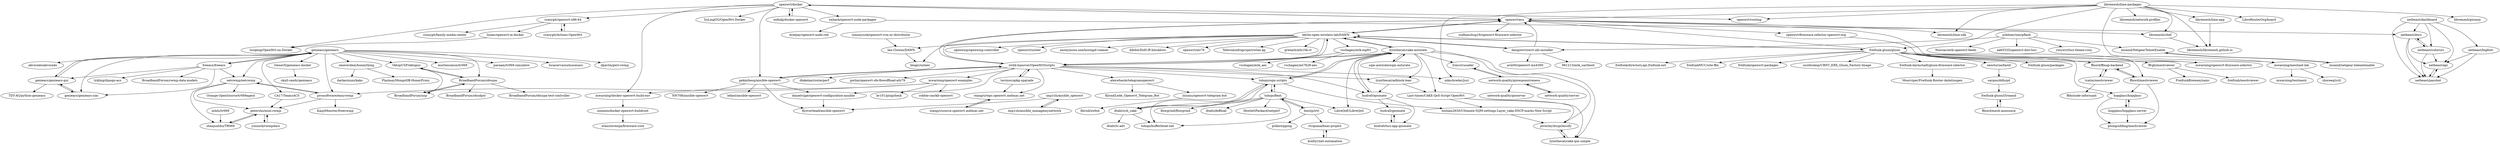 digraph G {
"genieacs/genieacs" -> "genieacs/genieacs-gui"
"genieacs/genieacs" -> "genieacs/genieacs-sim"
"genieacs/genieacs" -> "freeacs/freeacs"
"genieacs/genieacs" -> "GeiserX/genieacs-docker"
"genieacs/genieacs" -> "pivasoftware/easycwmp"
"genieacs/genieacs" -> "netcwmp/netcwmp"
"genieacs/genieacs" -> "CA17/TeamsACS"
"genieacs/genieacs" -> "OktopUSP/oktopus"
"genieacs/genieacs" -> "mortensimon/tr069"
"genieacs/genieacs" -> "omererdem/honeything"
"genieacs/genieacs" -> "BroadbandForum/obuspa"
"genieacs/genieacs" -> "paraam/tr069-simulator"
"genieacs/genieacs" -> "lucacervasio/mosesacs"
"genieacs/genieacs" -> "dpavlin/perl-cwmp"
"genieacs/genieacs" -> "akvorado/akvorado" ["e"=1]
"openwrt/docker" -> "oofnikj/docker-openwrt"
"openwrt/docker" -> "openwrt/asu"
"openwrt/docker" -> "crazygit/openwrt-x86-64"
"openwrt/docker" -> "SuLingGG/OpenWrt-Docker" ["e"=1]
"openwrt/docker" -> "openwrt/routing" ["e"=1]
"openwrt/docker" -> "mwarning/docker-openwrt-build-env"
"openwrt/docker" -> "luoqeng/OpenWrt-on-Docker"
"openwrt/docker" -> "gekmihesg/ansible-openwrt"
"openwrt/docker" -> "nxhack/openwrt-node-packages"
"libremesh/chef" -> "libremesh/libremesh.github.io"
"genieacs/genieacs-gui" -> "genieacs/genieacs-sim"
"genieacs/genieacs-gui" -> "genieacs/genieacs"
"genieacs/genieacs-gui" -> "TDT-AG/python-genieacs"
"rtripiana/bnas-project" -> "kceltyr/net-automation"
"kceltyr/net-automation" -> "rtripiana/bnas-project"
"BroadbandForum/obuspa" -> "BroadbandForum/usp"
"BroadbandForum/obuspa" -> "OktopUSP/oktopus"
"BroadbandForum/obuspa" -> "BroadbandForum/obuspa-test-controller"
"BroadbandForum/obuspa" -> "BroadbandForum/obudpst"
"vschagen/mtk-eip93" -> "vschagen/mt7628-aes"
"vschagen/mtk-eip93" -> "vschagen/mtk_aes"
"libremesh/lime-packages" -> "libremesh/lime-sdk"
"libremesh/lime-packages" -> "libremesh/lime-app"
"libremesh/lime-packages" -> "libremesh/network-profiles"
"libremesh/lime-packages" -> "openwrt/asu"
"libremesh/lime-packages" -> "mwarning/meshnet-lab"
"libremesh/lime-packages" -> "LibreRouterOrg/board"
"libremesh/lime-packages" -> "openwrt/routing" ["e"=1]
"libremesh/lime-packages" -> "libremesh/chef"
"libremesh/lime-packages" -> "freifunk-gluon/gluon"
"libremesh/lime-packages" -> "mkschreder/juci" ["e"=1]
"libremesh/lime-packages" -> "libremesh/libremesh.github.io"
"libremesh/lime-packages" -> "libremesh/pirania"
"noonien/docker-openwrt-buildroot" -> "wlanslovenija/firmware-core"
"mwarning/docker-openwrt-build-env" -> "noonien/docker-openwrt-buildroot"
"lisaac/openwrt-in-docker" -> "luoqeng/OpenWrt-on-Docker"
"freeacs/freeacs" -> "genieacs/genieacs-sim"
"freeacs/freeacs" -> "genieacs/genieacs"
"freeacs/freeacs" -> "tykling/django-acs"
"freeacs/freeacs" -> "genieacs/genieacs-gui"
"freeacs/freeacs" -> "netcwmp/netcwmp"
"freeacs/freeacs" -> "BroadbandForum/cwmp-data-models"
"stangri/source.openwrt.melmac.net" -> "stangri/repo.openwrt.melmac.net"
"heistp/irtt" -> "tohojo/flent"
"heistp/irtt" -> "pollere/pping"
"heistp/irtt" -> "rtripiana/bnas-project"
"GeiserX/genieacs-docker" -> "skull-candy/genieacs"
"netcwmp/netcwmp" -> "pivasoftware/easycwmp"
"netcwmp/netcwmp" -> "petersho/mini-cwmp"
"netcwmp/netcwmp" -> "Orange-OpenSource/tr069agent"
"netcwmp/netcwmp" -> "zhaojunhhu/TR069"
"pivasoftware/easycwmp" -> "netcwmp/netcwmp"
"pivasoftware/easycwmp" -> "petersho/mini-cwmp"
"pivasoftware/easycwmp" -> "KanjiMonster/freecwmp"
"hisham2630/Ultimate-SQM-settings-Layer_cake-DSCP-marks-New-Script" -> "jeverley/dscpclassify"
"crazygit/openwrt-x86-64" -> "crazygit/Actions-OpenWrt"
"crazygit/openwrt-x86-64" -> "crazygit/family-media-center"
"crazygit/openwrt-x86-64" -> "lisaac/openwrt-in-docker"
"mwarning/meshnet-lab" -> "mwarning/testmesh"
"mwarning/meshnet-lab" -> "zhoreeq/yctl" ["e"=1]
"Ian-Clowes/DAWN" -> "blogic/usteer"
"oofnikj/docker-openwrt" -> "openwrt/docker"
"neocturne/fastd" -> "sargon/ddhcpd"
"ixiumu/openwrt-telegram-bot" -> "filirnd/owbot"
"mhils/tr069" -> "zhaojunhhu/TR069"
"ffnord/mesh-announce" -> "freifunk-gluon/l3roamd"
"crazygit/Actions-OpenWrt" -> "crazygit/openwrt-x86-64"
"tohojo/sqm-scripts" -> "dtaht/sch_cake"
"tohojo/sqm-scripts" -> "tohojo/flent"
"tohojo/sqm-scripts" -> "tohojo/bufferbloat-net"
"tohojo/sqm-scripts" -> "hisham2630/Ultimate-SQM-settings-Layer_cake-DSCP-marks-New-Script"
"tohojo/sqm-scripts" -> "lynxthecat/cake-autorate"
"dangowrt/owrt-ubi-installer" -> "berlin-open-wireless-lab/DAWN"
"dangowrt/owrt-ubi-installer" -> "981213/mtk_uartboot" ["e"=1]
"dangowrt/owrt-ubi-installer" -> "arix00/openwrt-mx4300" ["e"=1]
"dangowrt/owrt-ubi-installer" -> "openwrt/asu"
"CA17/TeamsACS" -> "petersho/mini-cwmp"
"insanid/NetgearTelnetEnable" -> "insanid/netgear-telenetenable"
"richb-hanover/OpenWrtScripts" -> "tavinus/opkg-upgrade"
"richb-hanover/OpenWrtScripts" -> "openwrt/asu"
"richb-hanover/OpenWrtScripts" -> "lynxthecat/cake-autorate"
"richb-hanover/OpenWrtScripts" -> "berlin-open-wireless-lab/DAWN"
"richb-hanover/OpenWrtScripts" -> "mwarning/openwrt-examples"
"richb-hanover/OpenWrtScripts" -> "dlakelan/routerperf"
"richb-hanover/OpenWrtScripts" -> "danielvijge/openwrt-configuration-ansible"
"richb-hanover/OpenWrtScripts" -> "gekmihesg/ansible-openwrt"
"richb-hanover/OpenWrtScripts" -> "hudra0/qosmate"
"richb-hanover/OpenWrtScripts" -> "alexwbaule/telegramopenwrt"
"richb-hanover/OpenWrtScripts" -> "mkschreder/juci" ["e"=1]
"richb-hanover/OpenWrtScripts" -> "lynxthecat/adblock-lean"
"richb-hanover/OpenWrtScripts" -> "stangri/repo.openwrt.melmac.net"
"richb-hanover/OpenWrtScripts" -> "tohojo/sqm-scripts"
"richb-hanover/OpenWrtScripts" -> "gwlim/openwrt-sfe-flowoffload-ath79" ["e"=1]
"dtaht/sch_cake" -> "dtaht/tc-adv"
"dtaht/sch_cake" -> "tohojo/sqm-scripts"
"dtaht/sch_cake" -> "tohojo/bufferbloat-net"
"netbeast/dashboard" -> "netbeast/bigfoot"
"netbeast/dashboard" -> "netbeast/api"
"netbeast/dashboard" -> "netbeast/passbot"
"netbeast/dashboard" -> "netbeast/docs"
"netbeast/dashboard" -> "netbeast/colorsys"
"insanid/netgear-telenetenable" -> "insanid/NetgearTelnetEnable"
"omererdem/honeything" -> "darkarnium/kako"
"omererdem/honeything" -> "Plazmaz/MongoDB-HoneyProxy"
"danielvijge/openwrt-configuration-ansible" -> "flyoverhead/ansible-openwrt"
"imp1sh/ansible_managemynetwork" -> "imp1sh/ansible_openwrt"
"openwrt/firmware-selector-openwrt-org" -> "mwarning/openwrt-firmware-selector"
"tcatm/meshviewer" -> "ffdo/node-informant"
"tcatm/meshviewer" -> "ffnord/ffmap-backend"
"netbeast/docs" -> "netbeast/api"
"netbeast/docs" -> "netbeast/passbot"
"netbeast/docs" -> "netbeast/colorsys"
"simonyiszk/openwrt-rrm-nr-distributor" -> "Ian-Clowes/DAWN"
"Zoxc/crusader" -> "network-quality/goresponsiveness"
"sqm-autorate/sqm-autorate" -> "lynxthecat/cake-autorate"
"lynxthecat/cake-autorate" -> "sqm-autorate/sqm-autorate"
"lynxthecat/cake-autorate" -> "hudra0/qosmate"
"lynxthecat/cake-autorate" -> "berlin-open-wireless-lab/DAWN"
"lynxthecat/cake-autorate" -> "jeverley/dscpclassify"
"lynxthecat/cake-autorate" -> "richb-hanover/OpenWrtScripts"
"lynxthecat/cake-autorate" -> "LibreQoE/LibreQoS" ["e"=1]
"lynxthecat/cake-autorate" -> "tohojo/sqm-scripts"
"lynxthecat/cake-autorate" -> "Zoxc/crusader"
"lynxthecat/cake-autorate" -> "Last-times/CAKE-QoS-Script-OpenWrt"
"lynxthecat/cake-autorate" -> "lynxthecat/cake-qos-simple"
"lynxthecat/cake-autorate" -> "lynxthecat/adblock-lean"
"network-quality/server" -> "network-quality/goresponsiveness"
"ffnord/meshviewer" -> "ffnord/ffmap-backend"
"ffnord/meshviewer" -> "hopglass/hopglass"
"ffnord/meshviewer" -> "plumpudding/meshviewer"
"network-quality/goresponsiveness" -> "network-quality/server"
"network-quality/goresponsiveness" -> "Zoxc/crusader"
"network-quality/goresponsiveness" -> "network-quality/goserver"
"imp1sh/ansible_openwrt" -> "imp1sh/ansible_managemynetwork"
"imp1sh/ansible_openwrt" -> "flyoverhead/ansible-openwrt"
"Last-times/CAKE-QoS-Script-OpenWrt" -> "jeverley/dscpclassify"
"Last-times/CAKE-QoS-Script-OpenWrt" -> "hisham2630/Ultimate-SQM-settings-Layer_cake-DSCP-marks-New-Script"
"Last-times/CAKE-QoS-Script-OpenWrt" -> "lynxthecat/cake-qos-simple"
"netbeast/api" -> "netbeast/passbot"
"jclehner/nmrpflash" -> "insanid/NetgearTelnetEnable"
"jclehner/nmrpflash" -> "rosywrt/luci-theme-rosy" ["e"=1]
"jclehner/nmrpflash" -> "Nossiac/mtk-openwrt-feeds" ["e"=1]
"jclehner/nmrpflash" -> "aa65535/openwrt-dist-luci" ["e"=1]
"jclehner/nmrpflash" -> "dangowrt/owrt-ubi-installer"
"netbeast/colorsys" -> "netbeast/api"
"netbeast/colorsys" -> "netbeast/passbot"
"netbeast/colorsys" -> "netbeast/docs"
"nxhack/openwrt-node-packages" -> "dceejay/openwrt-node-red"
"nxhack/openwrt-node-packages" -> "netbeast/docs"
"ffnord/ffmap-backend" -> "ffnord/meshviewer"
"ffnord/ffmap-backend" -> "tcatm/meshviewer"
"lynxthecat/cake-qos-simple" -> "jeverley/dscpclassify"
"lynxthecat/adblock-lean" -> "hudra0/qosmate"
"lynxthecat/adblock-lean" -> "Last-times/CAKE-QoS-Script-OpenWrt"
"hopglass/hopglass" -> "hopglass/hopglass-server"
"hopglass/hopglass" -> "plumpudding/meshviewer"
"ffrgb/meshviewer" -> "FreifunkBremen/yanic"
"ffrgb/meshviewer" -> "freifunk/meshviewer"
"jeverley/dscpclassify" -> "lynxthecat/cake-qos-simple"
"netbeast/passbot" -> "netbeast/api"
"yunnick/cwmp4acs" -> "petersho/mini-cwmp"
"hopglass/hopglass-server" -> "hopglass/hopglass"
"hopglass/hopglass-server" -> "plumpudding/meshviewer"
"OktopUSP/oktopus" -> "BroadbandForum/obuspa"
"OktopUSP/oktopus" -> "BroadbandForum/usp"
"freifunk-darmstadt/gluon-firmware-selector" -> "Moorviper/Freifunk-Router-Anleitungen"
"tohojo/flent" -> "heistp/irtt"
"tohojo/flent" -> "dtaht/sch_cake"
"tohojo/flent" -> "tohojo/sqm-scripts"
"tohojo/flent" -> "HewlettPackard/netperf" ["e"=1]
"tohojo/flent" -> "flowgrind/flowgrind"
"tohojo/flent" -> "tohojo/bufferbloat-net"
"tohojo/flent" -> "dtaht/deBloat"
"tohojo/flent" -> "LibreQoE/LibreQoS" ["e"=1]
"libremesh/lime-app" -> "libremesh/libremesh.github.io"
"alexwbaule/telegramopenwrt" -> "ixiumu/openwrt-telegram-bot"
"alexwbaule/telegramopenwrt" -> "filirnd/Lede_Openwrt_Telegram_Bot"
"freifunk-gluon/gluon" -> "ffrgb/meshviewer"
"freifunk-gluon/gluon" -> "freifunk-darmstadt/gluon-firmware-selector"
"freifunk-gluon/gluon" -> "ffnord/meshviewer"
"freifunk-gluon/gluon" -> "freifunk-gluon/packages"
"freifunk-gluon/gluon" -> "freifunk/directory.api.freifunk.net"
"freifunk-gluon/gluon" -> "neocturne/fastd"
"freifunk-gluon/gluon" -> "hopglass/hopglass"
"freifunk-gluon/gluon" -> "berlin-open-wireless-lab/DAWN"
"freifunk-gluon/gluon" -> "freifunkMUC/site-ffm"
"freifunk-gluon/gluon" -> "mwarning/meshnet-lab"
"freifunk-gluon/gluon" -> "openwrt/asu"
"freifunk-gluon/gluon" -> "ffnord/ffmap-backend"
"freifunk-gluon/gluon" -> "mwarning/openwrt-firmware-selector"
"freifunk-gluon/gluon" -> "freifunk/openwrt-packages"
"freifunk-gluon/gluon" -> "oszilloskop/UBNT_ERX_Gluon_Factory-Image"
"hudra0/qosmate" -> "hudra0/luci-app-qosmate"
"hudra0/qosmate" -> "hudra0/geomate"
"hudra0/qosmate" -> "lynxthecat/cake-autorate"
"stangri/repo.openwrt.melmac.net" -> "stangri/source.openwrt.melmac.net"
"genieacs/genieacs-sim" -> "genieacs/genieacs-gui"
"sargon/ddhcpd" -> "freifunk-gluon/l3roamd"
"freifunk-gluon/l3roamd" -> "ffnord/mesh-announce"
"hudra0/geomate" -> "hudra0/luci-app-qosmate"
"hudra0/luci-app-qosmate" -> "hudra0/geomate"
"gekmihesg/ansible-openwrt" -> "NN708/ansible-openwrt"
"gekmihesg/ansible-openwrt" -> "danielvijge/openwrt-configuration-ansible"
"gekmihesg/ansible-openwrt" -> "flyoverhead/ansible-openwrt"
"gekmihesg/ansible-openwrt" -> "richb-hanover/OpenWrtScripts"
"gekmihesg/ansible-openwrt" -> "lefant/ansible-openwrt"
"openwrt/asu" -> "mwarning/openwrt-firmware-selector"
"openwrt/asu" -> "libremesh/chef"
"openwrt/asu" -> "openwrt/firmware-selector-openwrt-org"
"openwrt/asu" -> "berlin-open-wireless-lab/DAWN"
"openwrt/asu" -> "sudhanshug16/openwrt-firmware-selector"
"openwrt/asu" -> "richb-hanover/OpenWrtScripts"
"openwrt/asu" -> "libremesh/lime-sdk"
"openwrt/asu" -> "openwrt/docker"
"mwarning/openwrt-examples" -> "robbie-cao/kb-openwrt"
"mwarning/openwrt-examples" -> "br101/pingcheck"
"mwarning/openwrt-examples" -> "pivasoftware/easycwmp"
"mwarning/openwrt-examples" -> "mwarning/docker-openwrt-build-env"
"tavinus/opkg-upgrade" -> "richb-hanover/OpenWrtScripts"
"tavinus/opkg-upgrade" -> "stangri/repo.openwrt.melmac.net"
"berlin-open-wireless-lab/DAWN" -> "Ian-Clowes/DAWN"
"berlin-open-wireless-lab/DAWN" -> "openwrt/asu"
"berlin-open-wireless-lab/DAWN" -> "lynxthecat/cake-autorate"
"berlin-open-wireless-lab/DAWN" -> "openwisp/openwisp-controller" ["e"=1]
"berlin-open-wireless-lab/DAWN" -> "dangowrt/owrt-ubi-installer"
"berlin-open-wireless-lab/DAWN" -> "openwrt/usteer"
"berlin-open-wireless-lab/DAWN" -> "anonymous-one/hostapd-roamer"
"berlin-open-wireless-lab/DAWN" -> "richb-hanover/OpenWrtScripts"
"berlin-open-wireless-lab/DAWN" -> "dibdot/DoH-IP-blocklists" ["e"=1]
"berlin-open-wireless-lab/DAWN" -> "openwrt/mt76" ["e"=1]
"berlin-open-wireless-lab/DAWN" -> "freifunk-gluon/gluon"
"berlin-open-wireless-lab/DAWN" -> "Telecominfraproject/wlan-ap" ["e"=1]
"berlin-open-wireless-lab/DAWN" -> "blogic/usteer"
"berlin-open-wireless-lab/DAWN" -> "greearb/ath10k-ct" ["e"=1]
"berlin-open-wireless-lab/DAWN" -> "vschagen/mtk-eip93"
"BroadbandForum/usp" -> "BroadbandForum/obuspa"
"netbeast/bigfoot" -> "netbeast/api"
"netbeast/bigfoot" -> "netbeast/passbot"
"zhaojunhhu/TR069" -> "petersho/mini-cwmp"
"petersho/mini-cwmp" -> "zhaojunhhu/TR069"
"petersho/mini-cwmp" -> "yunnick/cwmp4acs"
"genieacs/genieacs" ["l"="-64.91,14.573"]
"genieacs/genieacs-gui" ["l"="-64.91,14.598"]
"genieacs/genieacs-sim" ["l"="-64.891,14.591"]
"freeacs/freeacs" ["l"="-64.879,14.573"]
"GeiserX/genieacs-docker" ["l"="-64.908,14.522"]
"pivasoftware/easycwmp" ["l"="-64.825,14.618"]
"netcwmp/netcwmp" ["l"="-64.856,14.6"]
"CA17/TeamsACS" ["l"="-64.89,14.615"]
"OktopUSP/oktopus" ["l"="-64.942,14.54"]
"mortensimon/tr069" ["l"="-64.897,14.544"]
"omererdem/honeything" ["l"="-64.972,14.592"]
"BroadbandForum/obuspa" ["l"="-64.962,14.54"]
"paraam/tr069-simulator" ["l"="-64.938,14.592"]
"lucacervasio/mosesacs" ["l"="-64.941,14.57"]
"dpavlin/perl-cwmp" ["l"="-64.923,14.547"]
"akvorado/akvorado" ["l"="6.245,-4.166"]
"openwrt/docker" ["l"="-64.53,14.736"]
"oofnikj/docker-openwrt" ["l"="-64.492,14.739"]
"openwrt/asu" ["l"="-64.557,14.82"]
"crazygit/openwrt-x86-64" ["l"="-64.497,14.666"]
"SuLingGG/OpenWrt-Docker" ["l"="-64.415,15.559"]
"openwrt/routing" ["l"="-65.424,14.699"]
"mwarning/docker-openwrt-build-env" ["l"="-64.594,14.67"]
"luoqeng/OpenWrt-on-Docker" ["l"="-64.524,14.691"]
"gekmihesg/ansible-openwrt" ["l"="-64.643,14.743"]
"nxhack/openwrt-node-packages" ["l"="-64.425,14.736"]
"libremesh/chef" ["l"="-64.565,14.868"]
"libremesh/libremesh.github.io" ["l"="-64.575,14.892"]
"TDT-AG/python-genieacs" ["l"="-64.927,14.621"]
"rtripiana/bnas-project" ["l"="-64.643,14.545"]
"kceltyr/net-automation" ["l"="-64.65,14.528"]
"BroadbandForum/usp" ["l"="-64.959,14.519"]
"BroadbandForum/obuspa-test-controller" ["l"="-64.986,14.541"]
"BroadbandForum/obudpst" ["l"="-64.989,14.519"]
"vschagen/mtk-eip93" ["l"="-64.633,14.848"]
"vschagen/mt7628-aes" ["l"="-64.653,14.873"]
"vschagen/mtk_aes" ["l"="-64.657,14.855"]
"libremesh/lime-packages" ["l"="-64.551,14.894"]
"libremesh/lime-sdk" ["l"="-64.548,14.858"]
"libremesh/lime-app" ["l"="-64.581,14.911"]
"libremesh/network-profiles" ["l"="-64.551,14.935"]
"mwarning/meshnet-lab" ["l"="-64.527,14.92"]
"LibreRouterOrg/board" ["l"="-64.574,14.935"]
"freifunk-gluon/gluon" ["l"="-64.507,14.874"]
"mkschreder/juci" ["l"="-65.639,14.586"]
"libremesh/pirania" ["l"="-64.558,14.918"]
"noonien/docker-openwrt-buildroot" ["l"="-64.572,14.628"]
"wlanslovenija/firmware-core" ["l"="-64.56,14.6"]
"lisaac/openwrt-in-docker" ["l"="-64.52,14.654"]
"tykling/django-acs" ["l"="-64.854,14.561"]
"BroadbandForum/cwmp-data-models" ["l"="-64.862,14.54"]
"stangri/source.openwrt.melmac.net" ["l"="-64.72,14.8"]
"stangri/repo.openwrt.melmac.net" ["l"="-64.687,14.795"]
"heistp/irtt" ["l"="-64.63,14.573"]
"tohojo/flent" ["l"="-64.639,14.618"]
"pollere/pping" ["l"="-64.616,14.54"]
"skull-candy/genieacs" ["l"="-64.908,14.495"]
"petersho/mini-cwmp" ["l"="-64.86,14.622"]
"Orange-OpenSource/tr069agent" ["l"="-64.835,14.585"]
"zhaojunhhu/TR069" ["l"="-64.85,14.633"]
"KanjiMonster/freecwmp" ["l"="-64.805,14.614"]
"hisham2630/Ultimate-SQM-settings-Layer_cake-DSCP-marks-New-Script" ["l"="-64.602,14.691"]
"jeverley/dscpclassify" ["l"="-64.582,14.702"]
"crazygit/Actions-OpenWrt" ["l"="-64.48,14.65"]
"crazygit/family-media-center" ["l"="-64.487,14.629"]
"mwarning/testmesh" ["l"="-64.527,14.951"]
"zhoreeq/yctl" ["l"="-51.361,5.646"]
"Ian-Clowes/DAWN" ["l"="-64.547,14.794"]
"blogic/usteer" ["l"="-64.567,14.794"]
"neocturne/fastd" ["l"="-64.441,14.869"]
"sargon/ddhcpd" ["l"="-64.402,14.876"]
"ixiumu/openwrt-telegram-bot" ["l"="-64.747,14.768"]
"filirnd/owbot" ["l"="-64.774,14.772"]
"mhils/tr069" ["l"="-64.852,14.658"]
"ffnord/mesh-announce" ["l"="-64.358,14.89"]
"freifunk-gluon/l3roamd" ["l"="-64.375,14.883"]
"tohojo/sqm-scripts" ["l"="-64.625,14.68"]
"dtaht/sch_cake" ["l"="-64.625,14.647"]
"tohojo/bufferbloat-net" ["l"="-64.646,14.648"]
"lynxthecat/cake-autorate" ["l"="-64.587,14.737"]
"dangowrt/owrt-ubi-installer" ["l"="-64.604,14.862"]
"berlin-open-wireless-lab/DAWN" ["l"="-64.584,14.814"]
"981213/mtk_uartboot" ["l"="-65.236,15.301"]
"arix00/openwrt-mx4300" ["l"="-65.208,15.346"]
"insanid/NetgearTelnetEnable" ["l"="-64.677,14.984"]
"insanid/netgear-telenetenable" ["l"="-64.69,15.006"]
"richb-hanover/OpenWrtScripts" ["l"="-64.626,14.769"]
"tavinus/opkg-upgrade" ["l"="-64.657,14.796"]
"mwarning/openwrt-examples" ["l"="-64.7,14.677"]
"dlakelan/routerperf" ["l"="-64.628,14.795"]
"danielvijge/openwrt-configuration-ansible" ["l"="-64.662,14.762"]
"hudra0/qosmate" ["l"="-64.596,14.759"]
"alexwbaule/telegramopenwrt" ["l"="-64.706,14.762"]
"lynxthecat/adblock-lean" ["l"="-64.613,14.735"]
"gwlim/openwrt-sfe-flowoffload-ath79" ["l"="-65.459,14.422"]
"dtaht/tc-adv" ["l"="-64.609,14.628"]
"netbeast/dashboard" ["l"="-64.313,14.742"]
"netbeast/bigfoot" ["l"="-64.3,14.721"]
"netbeast/api" ["l"="-64.321,14.722"]
"netbeast/passbot" ["l"="-64.329,14.733"]
"netbeast/docs" ["l"="-64.353,14.732"]
"netbeast/colorsys" ["l"="-64.336,14.721"]
"darkarnium/kako" ["l"="-64.989,14.614"]
"Plazmaz/MongoDB-HoneyProxy" ["l"="-65.009,14.593"]
"flyoverhead/ansible-openwrt" ["l"="-64.679,14.776"]
"imp1sh/ansible_managemynetwork" ["l"="-64.725,14.835"]
"imp1sh/ansible_openwrt" ["l"="-64.707,14.818"]
"openwrt/firmware-selector-openwrt-org" ["l"="-64.517,14.824"]
"mwarning/openwrt-firmware-selector" ["l"="-64.524,14.844"]
"tcatm/meshviewer" ["l"="-64.482,14.951"]
"ffdo/node-informant" ["l"="-64.473,14.973"]
"ffnord/ffmap-backend" ["l"="-64.49,14.927"]
"simonyiszk/openwrt-rrm-nr-distributor" ["l"="-64.516,14.787"]
"Zoxc/crusader" ["l"="-64.492,14.696"]
"network-quality/goresponsiveness" ["l"="-64.45,14.67"]
"sqm-autorate/sqm-autorate" ["l"="-64.561,14.726"]
"LibreQoE/LibreQoS" ["l"="6.189,-4.157"]
"Last-times/CAKE-QoS-Script-OpenWrt" ["l"="-64.598,14.713"]
"lynxthecat/cake-qos-simple" ["l"="-64.577,14.714"]
"network-quality/server" ["l"="-64.419,14.659"]
"ffnord/meshviewer" ["l"="-64.484,14.911"]
"hopglass/hopglass" ["l"="-64.467,14.913"]
"plumpudding/meshviewer" ["l"="-64.469,14.931"]
"network-quality/goserver" ["l"="-64.438,14.637"]
"jclehner/nmrpflash" ["l"="-64.653,14.94"]
"rosywrt/luci-theme-rosy" ["l"="-64.575,15.347"]
"Nossiac/mtk-openwrt-feeds" ["l"="-65.49,14.545"]
"aa65535/openwrt-dist-luci" ["l"="-45.574,13.264"]
"dceejay/openwrt-node-red" ["l"="-64.397,14.74"]
"hopglass/hopglass-server" ["l"="-64.452,14.931"]
"ffrgb/meshviewer" ["l"="-64.449,14.898"]
"FreifunkBremen/yanic" ["l"="-64.419,14.906"]
"freifunk/meshviewer" ["l"="-64.432,14.916"]
"yunnick/cwmp4acs" ["l"="-64.87,14.64"]
"freifunk-darmstadt/gluon-firmware-selector" ["l"="-64.504,14.913"]
"Moorviper/Freifunk-Router-Anleitungen" ["l"="-64.503,14.942"]
"HewlettPackard/netperf" ["l"="6.245,-5.015"]
"flowgrind/flowgrind" ["l"="-64.677,14.596"]
"dtaht/deBloat" ["l"="-64.652,14.591"]
"filirnd/Lede_Openwrt_Telegram_Bot" ["l"="-64.731,14.751"]
"freifunk-gluon/packages" ["l"="-64.493,14.851"]
"freifunk/directory.api.freifunk.net" ["l"="-64.472,14.883"]
"freifunkMUC/site-ffm" ["l"="-64.479,14.854"]
"freifunk/openwrt-packages" ["l"="-64.487,14.892"]
"oszilloskop/UBNT_ERX_Gluon_Factory-Image" ["l"="-64.479,14.868"]
"hudra0/luci-app-qosmate" ["l"="-64.584,14.776"]
"hudra0/geomate" ["l"="-64.574,14.765"]
"NN708/ansible-openwrt" ["l"="-64.665,14.714"]
"lefant/ansible-openwrt" ["l"="-64.682,14.732"]
"sudhanshug16/openwrt-firmware-selector" ["l"="-64.531,14.807"]
"robbie-cao/kb-openwrt" ["l"="-64.724,14.651"]
"br101/pingcheck" ["l"="-64.734,14.68"]
"openwisp/openwisp-controller" ["l"="6.417,-2.356"]
"openwrt/usteer" ["l"="-64.611,14.821"]
"anonymous-one/hostapd-roamer" ["l"="-64.595,14.836"]
"dibdot/DoH-IP-blocklists" ["l"="-65.198,15.843"]
"openwrt/mt76" ["l"="-65.517,14.548"]
"Telecominfraproject/wlan-ap" ["l"="-65.174,15.436"]
"greearb/ath10k-ct" ["l"="-65.48,14.472"]
}